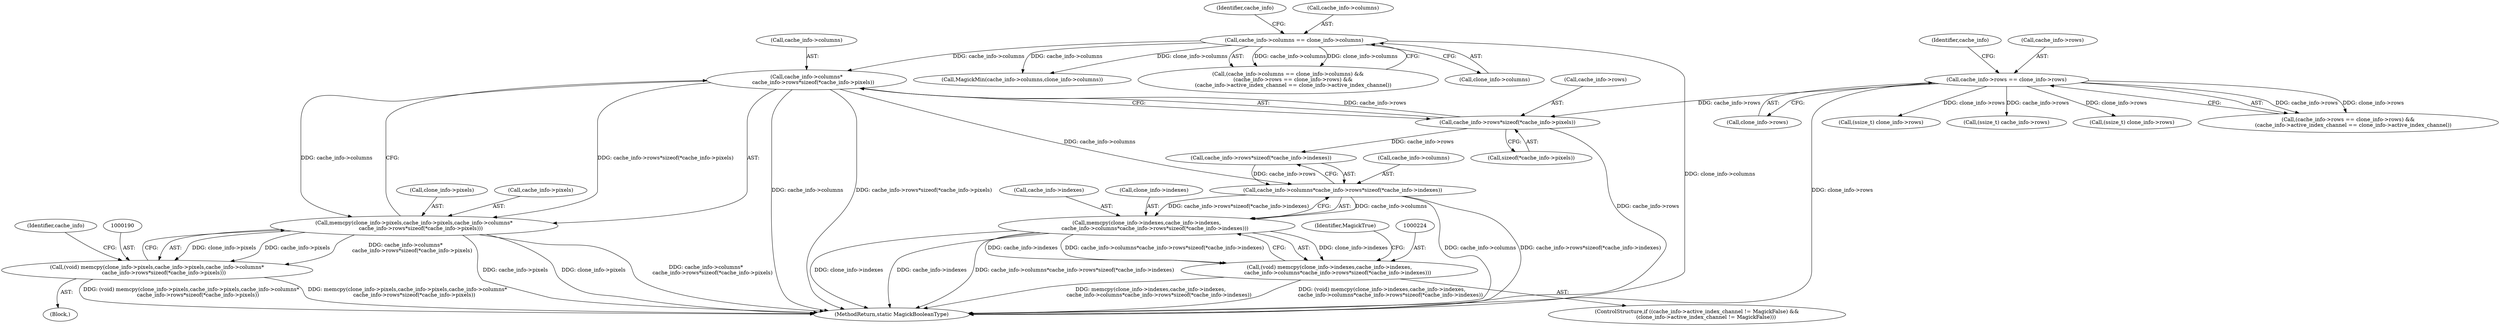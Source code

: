 digraph "0_ImageMagick_a54fe0e8600eaf3dc6fe717d3c0398001507f723@API" {
"1000198" [label="(Call,cache_info->columns*\n        cache_info->rows*sizeof(*cache_info->pixels))"];
"1000166" [label="(Call,cache_info->columns == clone_info->columns)"];
"1000202" [label="(Call,cache_info->rows*sizeof(*cache_info->pixels))"];
"1000174" [label="(Call,cache_info->rows == clone_info->rows)"];
"1000191" [label="(Call,memcpy(clone_info->pixels,cache_info->pixels,cache_info->columns*\n        cache_info->rows*sizeof(*cache_info->pixels)))"];
"1000189" [label="(Call,(void) memcpy(clone_info->pixels,cache_info->pixels,cache_info->columns*\n        cache_info->rows*sizeof(*cache_info->pixels)))"];
"1000232" [label="(Call,cache_info->columns*cache_info->rows*sizeof(*cache_info->indexes))"];
"1000225" [label="(Call,memcpy(clone_info->indexes,cache_info->indexes,\n          cache_info->columns*cache_info->rows*sizeof(*cache_info->indexes)))"];
"1000223" [label="(Call,(void) memcpy(clone_info->indexes,cache_info->indexes,\n          cache_info->columns*cache_info->rows*sizeof(*cache_info->indexes)))"];
"1000199" [label="(Call,cache_info->columns)"];
"1000202" [label="(Call,cache_info->rows*sizeof(*cache_info->pixels))"];
"1000246" [label="(Identifier,MagickTrue)"];
"1000170" [label="(Call,clone_info->columns)"];
"1000166" [label="(Call,cache_info->columns == clone_info->columns)"];
"1000178" [label="(Call,clone_info->rows)"];
"1000174" [label="(Call,cache_info->rows == clone_info->rows)"];
"1000223" [label="(Call,(void) memcpy(clone_info->indexes,cache_info->indexes,\n          cache_info->columns*cache_info->rows*sizeof(*cache_info->indexes)))"];
"1000232" [label="(Call,cache_info->columns*cache_info->rows*sizeof(*cache_info->indexes))"];
"1000655" [label="(MethodReturn,static MagickBooleanType)"];
"1000189" [label="(Call,(void) memcpy(clone_info->pixels,cache_info->pixels,cache_info->columns*\n        cache_info->rows*sizeof(*cache_info->pixels)))"];
"1000275" [label="(Call,MagickMin(cache_info->columns,clone_info->columns))"];
"1000225" [label="(Call,memcpy(clone_info->indexes,cache_info->indexes,\n          cache_info->columns*cache_info->rows*sizeof(*cache_info->indexes)))"];
"1000233" [label="(Call,cache_info->columns)"];
"1000175" [label="(Call,cache_info->rows)"];
"1000215" [label="(Identifier,cache_info)"];
"1000191" [label="(Call,memcpy(clone_info->pixels,cache_info->pixels,cache_info->columns*\n        cache_info->rows*sizeof(*cache_info->pixels)))"];
"1000236" [label="(Call,cache_info->rows*sizeof(*cache_info->indexes))"];
"1000318" [label="(Call,(ssize_t) clone_info->rows)"];
"1000203" [label="(Call,cache_info->rows)"];
"1000296" [label="(Call,(ssize_t) cache_info->rows)"];
"1000211" [label="(ControlStructure,if ((cache_info->active_index_channel != MagickFalse) &&\n           (clone_info->active_index_channel != MagickFalse)))"];
"1000176" [label="(Identifier,cache_info)"];
"1000188" [label="(Block,)"];
"1000165" [label="(Call,(cache_info->columns == clone_info->columns) &&\n      (cache_info->rows == clone_info->rows) &&\n      (cache_info->active_index_channel == clone_info->active_index_channel))"];
"1000192" [label="(Call,clone_info->pixels)"];
"1000500" [label="(Call,(ssize_t) clone_info->rows)"];
"1000183" [label="(Identifier,cache_info)"];
"1000167" [label="(Call,cache_info->columns)"];
"1000229" [label="(Call,cache_info->indexes)"];
"1000206" [label="(Call,sizeof(*cache_info->pixels))"];
"1000195" [label="(Call,cache_info->pixels)"];
"1000173" [label="(Call,(cache_info->rows == clone_info->rows) &&\n      (cache_info->active_index_channel == clone_info->active_index_channel))"];
"1000198" [label="(Call,cache_info->columns*\n        cache_info->rows*sizeof(*cache_info->pixels))"];
"1000226" [label="(Call,clone_info->indexes)"];
"1000198" -> "1000191"  [label="AST: "];
"1000198" -> "1000202"  [label="CFG: "];
"1000199" -> "1000198"  [label="AST: "];
"1000202" -> "1000198"  [label="AST: "];
"1000191" -> "1000198"  [label="CFG: "];
"1000198" -> "1000655"  [label="DDG: cache_info->columns"];
"1000198" -> "1000655"  [label="DDG: cache_info->rows*sizeof(*cache_info->pixels)"];
"1000198" -> "1000191"  [label="DDG: cache_info->columns"];
"1000198" -> "1000191"  [label="DDG: cache_info->rows*sizeof(*cache_info->pixels)"];
"1000166" -> "1000198"  [label="DDG: cache_info->columns"];
"1000202" -> "1000198"  [label="DDG: cache_info->rows"];
"1000198" -> "1000232"  [label="DDG: cache_info->columns"];
"1000166" -> "1000165"  [label="AST: "];
"1000166" -> "1000170"  [label="CFG: "];
"1000167" -> "1000166"  [label="AST: "];
"1000170" -> "1000166"  [label="AST: "];
"1000176" -> "1000166"  [label="CFG: "];
"1000165" -> "1000166"  [label="CFG: "];
"1000166" -> "1000655"  [label="DDG: clone_info->columns"];
"1000166" -> "1000165"  [label="DDG: cache_info->columns"];
"1000166" -> "1000165"  [label="DDG: clone_info->columns"];
"1000166" -> "1000275"  [label="DDG: cache_info->columns"];
"1000166" -> "1000275"  [label="DDG: clone_info->columns"];
"1000202" -> "1000206"  [label="CFG: "];
"1000203" -> "1000202"  [label="AST: "];
"1000206" -> "1000202"  [label="AST: "];
"1000202" -> "1000655"  [label="DDG: cache_info->rows"];
"1000174" -> "1000202"  [label="DDG: cache_info->rows"];
"1000202" -> "1000236"  [label="DDG: cache_info->rows"];
"1000174" -> "1000173"  [label="AST: "];
"1000174" -> "1000178"  [label="CFG: "];
"1000175" -> "1000174"  [label="AST: "];
"1000178" -> "1000174"  [label="AST: "];
"1000183" -> "1000174"  [label="CFG: "];
"1000173" -> "1000174"  [label="CFG: "];
"1000174" -> "1000655"  [label="DDG: clone_info->rows"];
"1000174" -> "1000173"  [label="DDG: cache_info->rows"];
"1000174" -> "1000173"  [label="DDG: clone_info->rows"];
"1000174" -> "1000296"  [label="DDG: cache_info->rows"];
"1000174" -> "1000318"  [label="DDG: clone_info->rows"];
"1000174" -> "1000500"  [label="DDG: clone_info->rows"];
"1000191" -> "1000189"  [label="AST: "];
"1000192" -> "1000191"  [label="AST: "];
"1000195" -> "1000191"  [label="AST: "];
"1000189" -> "1000191"  [label="CFG: "];
"1000191" -> "1000655"  [label="DDG: cache_info->pixels"];
"1000191" -> "1000655"  [label="DDG: clone_info->pixels"];
"1000191" -> "1000655"  [label="DDG: cache_info->columns*\n        cache_info->rows*sizeof(*cache_info->pixels)"];
"1000191" -> "1000189"  [label="DDG: clone_info->pixels"];
"1000191" -> "1000189"  [label="DDG: cache_info->pixels"];
"1000191" -> "1000189"  [label="DDG: cache_info->columns*\n        cache_info->rows*sizeof(*cache_info->pixels)"];
"1000189" -> "1000188"  [label="AST: "];
"1000190" -> "1000189"  [label="AST: "];
"1000215" -> "1000189"  [label="CFG: "];
"1000189" -> "1000655"  [label="DDG: (void) memcpy(clone_info->pixels,cache_info->pixels,cache_info->columns*\n        cache_info->rows*sizeof(*cache_info->pixels))"];
"1000189" -> "1000655"  [label="DDG: memcpy(clone_info->pixels,cache_info->pixels,cache_info->columns*\n        cache_info->rows*sizeof(*cache_info->pixels))"];
"1000232" -> "1000225"  [label="AST: "];
"1000232" -> "1000236"  [label="CFG: "];
"1000233" -> "1000232"  [label="AST: "];
"1000236" -> "1000232"  [label="AST: "];
"1000225" -> "1000232"  [label="CFG: "];
"1000232" -> "1000655"  [label="DDG: cache_info->columns"];
"1000232" -> "1000655"  [label="DDG: cache_info->rows*sizeof(*cache_info->indexes)"];
"1000232" -> "1000225"  [label="DDG: cache_info->columns"];
"1000232" -> "1000225"  [label="DDG: cache_info->rows*sizeof(*cache_info->indexes)"];
"1000236" -> "1000232"  [label="DDG: cache_info->rows"];
"1000225" -> "1000223"  [label="AST: "];
"1000226" -> "1000225"  [label="AST: "];
"1000229" -> "1000225"  [label="AST: "];
"1000223" -> "1000225"  [label="CFG: "];
"1000225" -> "1000655"  [label="DDG: clone_info->indexes"];
"1000225" -> "1000655"  [label="DDG: cache_info->indexes"];
"1000225" -> "1000655"  [label="DDG: cache_info->columns*cache_info->rows*sizeof(*cache_info->indexes)"];
"1000225" -> "1000223"  [label="DDG: clone_info->indexes"];
"1000225" -> "1000223"  [label="DDG: cache_info->indexes"];
"1000225" -> "1000223"  [label="DDG: cache_info->columns*cache_info->rows*sizeof(*cache_info->indexes)"];
"1000223" -> "1000211"  [label="AST: "];
"1000224" -> "1000223"  [label="AST: "];
"1000246" -> "1000223"  [label="CFG: "];
"1000223" -> "1000655"  [label="DDG: memcpy(clone_info->indexes,cache_info->indexes,\n          cache_info->columns*cache_info->rows*sizeof(*cache_info->indexes))"];
"1000223" -> "1000655"  [label="DDG: (void) memcpy(clone_info->indexes,cache_info->indexes,\n          cache_info->columns*cache_info->rows*sizeof(*cache_info->indexes))"];
}
